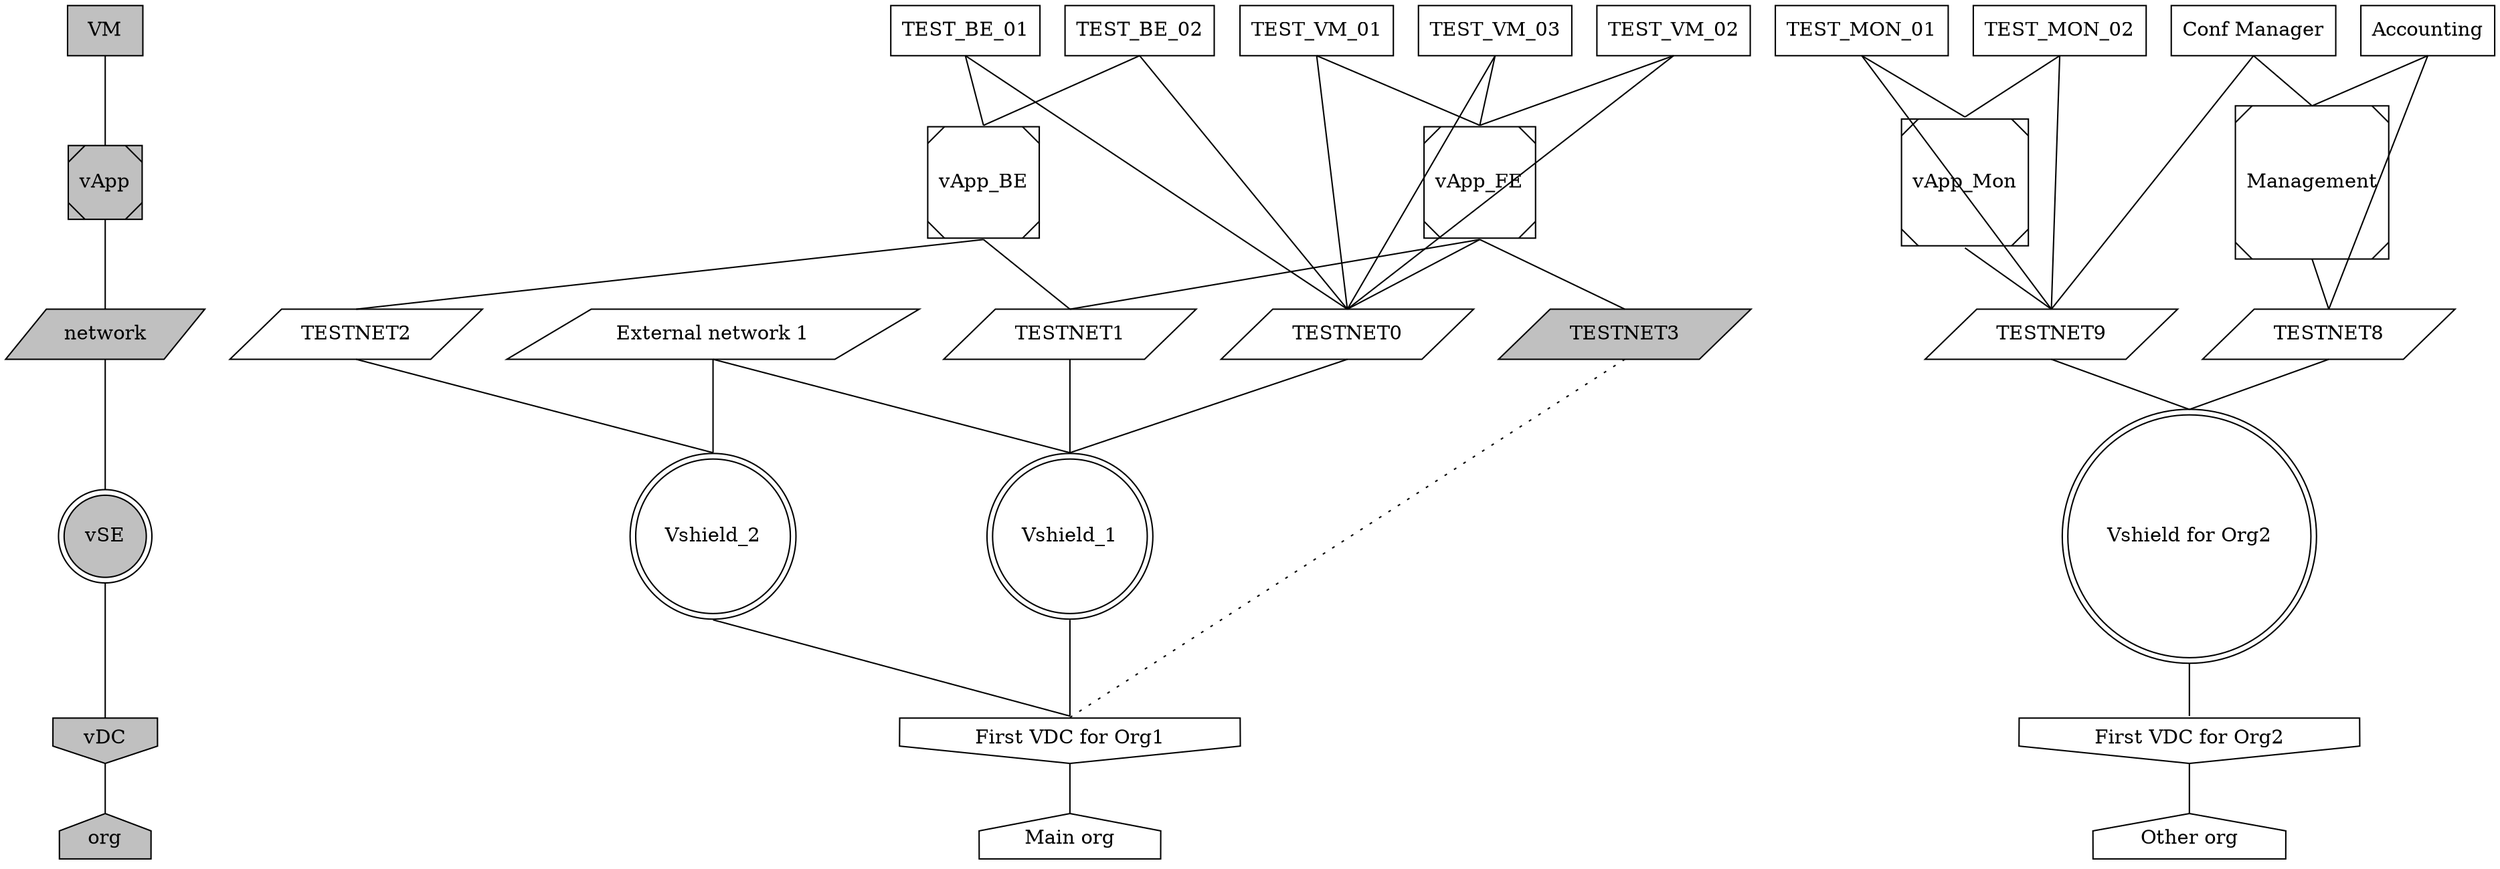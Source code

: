 #
# Graph genated on 2016/08/24 01:32:33 pm
# by vcloudtools:
# https://github.com/zoquero/vcloudtools
#

digraph vCloud {
  rankdir=BT;    # LR RL BT TB
  splines=false; # avoid curve lines
  edge [arrowhead=none,arrowtail=none];
  {
    node [style=filled, fillcolor="#C0C0C0"];
    org -> vDC -> vSE -> network -> vApp -> VM

    org     [shape=house];
    vDC     [shape=invhouse];
    vSE     [shape=doublecircle];
    network [shape=parallelogram];
    vApp    [shape=Msquare];
    VM      [shape=box];
  }
  # Orgs
  {
    node [shape=house];
    "Org1" [label="Main org"]
    "Org2" [label="Other org"]
    rank = same; org; "Org1";
    rank = same; org; "Org2";
  }
  # vDCs
  {
    node [shape=invhouse];
    "urn_vcloud_vdc_ce6249ef_6ac0_49e8_a113_73829ad743a1" [label="First VDC for Org1"]
    rank = same; vDC; "urn_vcloud_vdc_ce6249ef_6ac0_49e8_a113_73829ad743a1";
    "urn_vcloud_vdc_ce6249ef_6ac0_49e8_a113_928ad3f28482" [label="First VDC for Org2"]
    rank = same; vDC; "urn_vcloud_vdc_ce6249ef_6ac0_49e8_a113_928ad3f28482";
  }
  # vSEs
  {
    node [shape=doublecircle];
    "urn_vcloud_gateway_99a8652b_f8e5_4322_842a_83jafb882ae1" [label="Vshield_2"]
    rank = same; vSE; "urn_vcloud_gateway_99a8652b_f8e5_4322_842a_83jafb882ae1";
    "urn_vcloud_gateway_a92eb7a6_bbcb_405a_8d55_3ce5704ec05c" [label="Vshield_1"]
    rank = same; vSE; "urn_vcloud_gateway_a92eb7a6_bbcb_405a_8d55_3ce5704ec05c";
    "urn_vcloud_gateway_a92eb7a6_bbcb_405a_8d55_3ce5704ec05d" [label="Vshield for Org2"]
    rank = same; vSE; "urn_vcloud_gateway_a92eb7a6_bbcb_405a_8d55_3ce5704ec05d";
  }
  # vSE Networks
  {
    node [shape=parallelogram];
    "TESTNET2" [label="TESTNET2"]
    rank = same; network; "TESTNET2";
    "External network 1" [label="External network 1"]
    rank = same; network; "External network 1";
    "External network 1" [label="External network 1"]
    rank = same; network; "External network 1";
    "TESTNET0" [label="TESTNET0"]
    rank = same; network; "TESTNET0";
    "TESTNET1" [label="TESTNET1"]
    rank = same; network; "TESTNET1";
    "TESTNET9" [label="TESTNET9"]
    rank = same; network; "TESTNET9";
    "TESTNET8" [label="TESTNET8"]
    rank = same; network; "TESTNET8";
  }
  # Isolated Networks
  {
    node [shape=parallelogram,style=filled,fillcolor="#C0C0C0"];
    "TESTNET3" [label="TESTNET3"]
    rank = same; network; "TESTNET3";
  }
  # vApps
  {
    node [shape=Msquare];
    "urn_vcloud_vapp_82bc2974_aad1_4f38_8f10_0aab9c667076" [label="vApp_FE"]
    rank = same; vApp; "urn_vcloud_vapp_82bc2974_aad1_4f38_8f10_0aab9c667076";
    "urn_vcloud_vapp_82bc2974_aad1_4f38_8f10_0aab9c667077" [label="vApp_BE"]
    rank = same; vApp; "urn_vcloud_vapp_82bc2974_aad1_4f38_8f10_0aab9c667077";
    "urn_vcloud_vapp_82bc2974_aad1_4f38_8f10_0aab9c667078" [label="vApp_Mon"]
    rank = same; vApp; "urn_vcloud_vapp_82bc2974_aad1_4f38_8f10_0aab9c667078";
    "urn_vcloud_vapp_82bc2974_aad1_4f38_8f10_0aab9c667079" [label="Management"]
    rank = same; vApp; "urn_vcloud_vapp_82bc2974_aad1_4f38_8f10_0aab9c667079";
  }
  # VMs
  {
    node [shape=box];
    "urn_vcloud_vm_3e1bf41f_cb70_4258_92f5_386f22cc11a0" [label="TEST_VM_02"]
    rank = same; VM; "urn_vcloud_vm_3e1bf41f_cb70_4258_92f5_386f22cc11a0";
    "urn_vcloud_vm_40a34d05_bc27_455b_ba0b_576bd99e14d3" [label="TEST_VM_01"]
    rank = same; VM; "urn_vcloud_vm_40a34d05_bc27_455b_ba0b_576bd99e14d3";
    "urn_vcloud_vm_0ccae7ba_1585_443d_8091_3c5d02bc5ffe" [label="TEST_VM_03"]
    rank = same; VM; "urn_vcloud_vm_0ccae7ba_1585_443d_8091_3c5d02bc5ffe";
    "urn_vcloud_vm_3e1bf41f_cb70_4258_92f5_386f22cc11a1" [label="TEST_BE_01"]
    rank = same; VM; "urn_vcloud_vm_3e1bf41f_cb70_4258_92f5_386f22cc11a1";
    "urn_vcloud_vm_3e1bf41f_cb70_4258_92f5_386f22cc11a2" [label="TEST_BE_02"]
    rank = same; VM; "urn_vcloud_vm_3e1bf41f_cb70_4258_92f5_386f22cc11a2";
    "urn_vcloud_vm_3e1bf41f_cb70_4258_92f5_386f22cc11a3" [label="TEST_MON_01"]
    rank = same; VM; "urn_vcloud_vm_3e1bf41f_cb70_4258_92f5_386f22cc11a3";
    "urn_vcloud_vm_3e1bf41f_cb70_4258_92f5_386f22cc11a4" [label="TEST_MON_02"]
    rank = same; VM; "urn_vcloud_vm_3e1bf41f_cb70_4258_92f5_386f22cc11a4";
    "urn_vcloud_vm_3e1bf41f_cb70_4258_92f5_386f22cc11a5" [label="Conf Manager"]
    rank = same; VM; "urn_vcloud_vm_3e1bf41f_cb70_4258_92f5_386f22cc11a5";
    "urn_vcloud_vm_3e1bf41f_cb70_4258_92f5_386f22cc11a6" [label="Accounting"]
    rank = same; VM; "urn_vcloud_vm_3e1bf41f_cb70_4258_92f5_386f22cc11a6";
  }
  #
  # Edges
  #

  # Org edges:
  # vDC edges:
    "Org1":n->"urn_vcloud_vdc_ce6249ef_6ac0_49e8_a113_73829ad743a1":s;
    "Org2":n->"urn_vcloud_vdc_ce6249ef_6ac0_49e8_a113_928ad3f28482":s;
  # vSE edges:
    "urn_vcloud_vdc_ce6249ef_6ac0_49e8_a113_73829ad743a1":n->"urn_vcloud_gateway_99a8652b_f8e5_4322_842a_83jafb882ae1":s;
    "urn_vcloud_vdc_ce6249ef_6ac0_49e8_a113_73829ad743a1":n->"urn_vcloud_gateway_a92eb7a6_bbcb_405a_8d55_3ce5704ec05c":s;
    "urn_vcloud_vdc_ce6249ef_6ac0_49e8_a113_928ad3f28482":n->"urn_vcloud_gateway_a92eb7a6_bbcb_405a_8d55_3ce5704ec05d":s;
  # vSE Network edges:
    "urn_vcloud_gateway_99a8652b_f8e5_4322_842a_83jafb882ae1":n->"TESTNET2":s;
    "urn_vcloud_gateway_99a8652b_f8e5_4322_842a_83jafb882ae1":n->"External network 1":s;
    "urn_vcloud_gateway_a92eb7a6_bbcb_405a_8d55_3ce5704ec05c":n->"External network 1":s;
    "urn_vcloud_gateway_a92eb7a6_bbcb_405a_8d55_3ce5704ec05c":n->"TESTNET0":s;
    "urn_vcloud_gateway_a92eb7a6_bbcb_405a_8d55_3ce5704ec05c":n->"TESTNET1":s;
    "urn_vcloud_gateway_a92eb7a6_bbcb_405a_8d55_3ce5704ec05d":n->"TESTNET9":s;
    "urn_vcloud_gateway_a92eb7a6_bbcb_405a_8d55_3ce5704ec05d":n->"TESTNET8":s;
  # Isolated Network edges:
    "urn_vcloud_vdc_ce6249ef_6ac0_49e8_a113_73829ad743a1":n->"TESTNET3":s [style="dotted"];
  # vApp edges:
    "TESTNET1":n->"urn_vcloud_vapp_82bc2974_aad1_4f38_8f10_0aab9c667076":s;
    "TESTNET3":n->"urn_vcloud_vapp_82bc2974_aad1_4f38_8f10_0aab9c667076":s;
    "TESTNET0":n->"urn_vcloud_vapp_82bc2974_aad1_4f38_8f10_0aab9c667076":s;
    "TESTNET1":n->"urn_vcloud_vapp_82bc2974_aad1_4f38_8f10_0aab9c667077":s;
    "TESTNET2":n->"urn_vcloud_vapp_82bc2974_aad1_4f38_8f10_0aab9c667077":s;
    "TESTNET9":n->"urn_vcloud_vapp_82bc2974_aad1_4f38_8f10_0aab9c667078":s;
    "TESTNET8":n->"urn_vcloud_vapp_82bc2974_aad1_4f38_8f10_0aab9c667079":s;
  # VM edges:
    "urn_vcloud_vapp_82bc2974_aad1_4f38_8f10_0aab9c667076":n->"urn_vcloud_vm_3e1bf41f_cb70_4258_92f5_386f22cc11a0":s;
    "TESTNET0":n->"urn_vcloud_vm_3e1bf41f_cb70_4258_92f5_386f22cc11a0":s;
    "urn_vcloud_vapp_82bc2974_aad1_4f38_8f10_0aab9c667076":n->"urn_vcloud_vm_40a34d05_bc27_455b_ba0b_576bd99e14d3":s;
    "TESTNET0":n->"urn_vcloud_vm_40a34d05_bc27_455b_ba0b_576bd99e14d3":s;
    "urn_vcloud_vapp_82bc2974_aad1_4f38_8f10_0aab9c667076":n->"urn_vcloud_vm_0ccae7ba_1585_443d_8091_3c5d02bc5ffe":s;
    "TESTNET0":n->"urn_vcloud_vm_0ccae7ba_1585_443d_8091_3c5d02bc5ffe":s;
    "urn_vcloud_vapp_82bc2974_aad1_4f38_8f10_0aab9c667077":n->"urn_vcloud_vm_3e1bf41f_cb70_4258_92f5_386f22cc11a1":s;
    "TESTNET0":n->"urn_vcloud_vm_3e1bf41f_cb70_4258_92f5_386f22cc11a1":s;
    "urn_vcloud_vapp_82bc2974_aad1_4f38_8f10_0aab9c667077":n->"urn_vcloud_vm_3e1bf41f_cb70_4258_92f5_386f22cc11a2":s;
    "TESTNET0":n->"urn_vcloud_vm_3e1bf41f_cb70_4258_92f5_386f22cc11a2":s;
    "urn_vcloud_vapp_82bc2974_aad1_4f38_8f10_0aab9c667078":n->"urn_vcloud_vm_3e1bf41f_cb70_4258_92f5_386f22cc11a3":s;
    "TESTNET9":n->"urn_vcloud_vm_3e1bf41f_cb70_4258_92f5_386f22cc11a3":s;
    "urn_vcloud_vapp_82bc2974_aad1_4f38_8f10_0aab9c667078":n->"urn_vcloud_vm_3e1bf41f_cb70_4258_92f5_386f22cc11a4":s;
    "TESTNET9":n->"urn_vcloud_vm_3e1bf41f_cb70_4258_92f5_386f22cc11a4":s;
    "urn_vcloud_vapp_82bc2974_aad1_4f38_8f10_0aab9c667079":n->"urn_vcloud_vm_3e1bf41f_cb70_4258_92f5_386f22cc11a5":s;
    "TESTNET9":n->"urn_vcloud_vm_3e1bf41f_cb70_4258_92f5_386f22cc11a5":s;
    "urn_vcloud_vapp_82bc2974_aad1_4f38_8f10_0aab9c667079":n->"urn_vcloud_vm_3e1bf41f_cb70_4258_92f5_386f22cc11a6":s;
    "TESTNET8":n->"urn_vcloud_vm_3e1bf41f_cb70_4258_92f5_386f22cc11a6":s;
}
